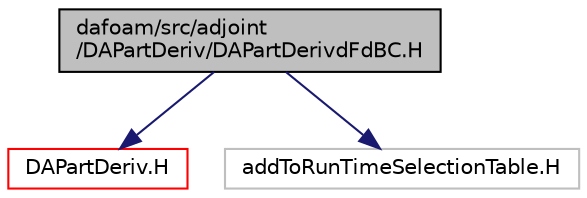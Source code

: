 digraph "dafoam/src/adjoint/DAPartDeriv/DAPartDerivdFdBC.H"
{
  bgcolor="transparent";
  edge [fontname="Helvetica",fontsize="10",labelfontname="Helvetica",labelfontsize="10"];
  node [fontname="Helvetica",fontsize="10",shape=record];
  Node0 [label="dafoam/src/adjoint\l/DAPartDeriv/DAPartDerivdFdBC.H",height=0.2,width=0.4,color="black", fillcolor="grey75", style="filled", fontcolor="black"];
  Node0 -> Node1 [color="midnightblue",fontsize="10",style="solid",fontname="Helvetica"];
  Node1 [label="DAPartDeriv.H",height=0.2,width=0.4,color="red",URL="$DAPartDeriv_8H.html"];
  Node0 -> Node37 [color="midnightblue",fontsize="10",style="solid",fontname="Helvetica"];
  Node37 [label="addToRunTimeSelectionTable.H",height=0.2,width=0.4,color="grey75"];
}
